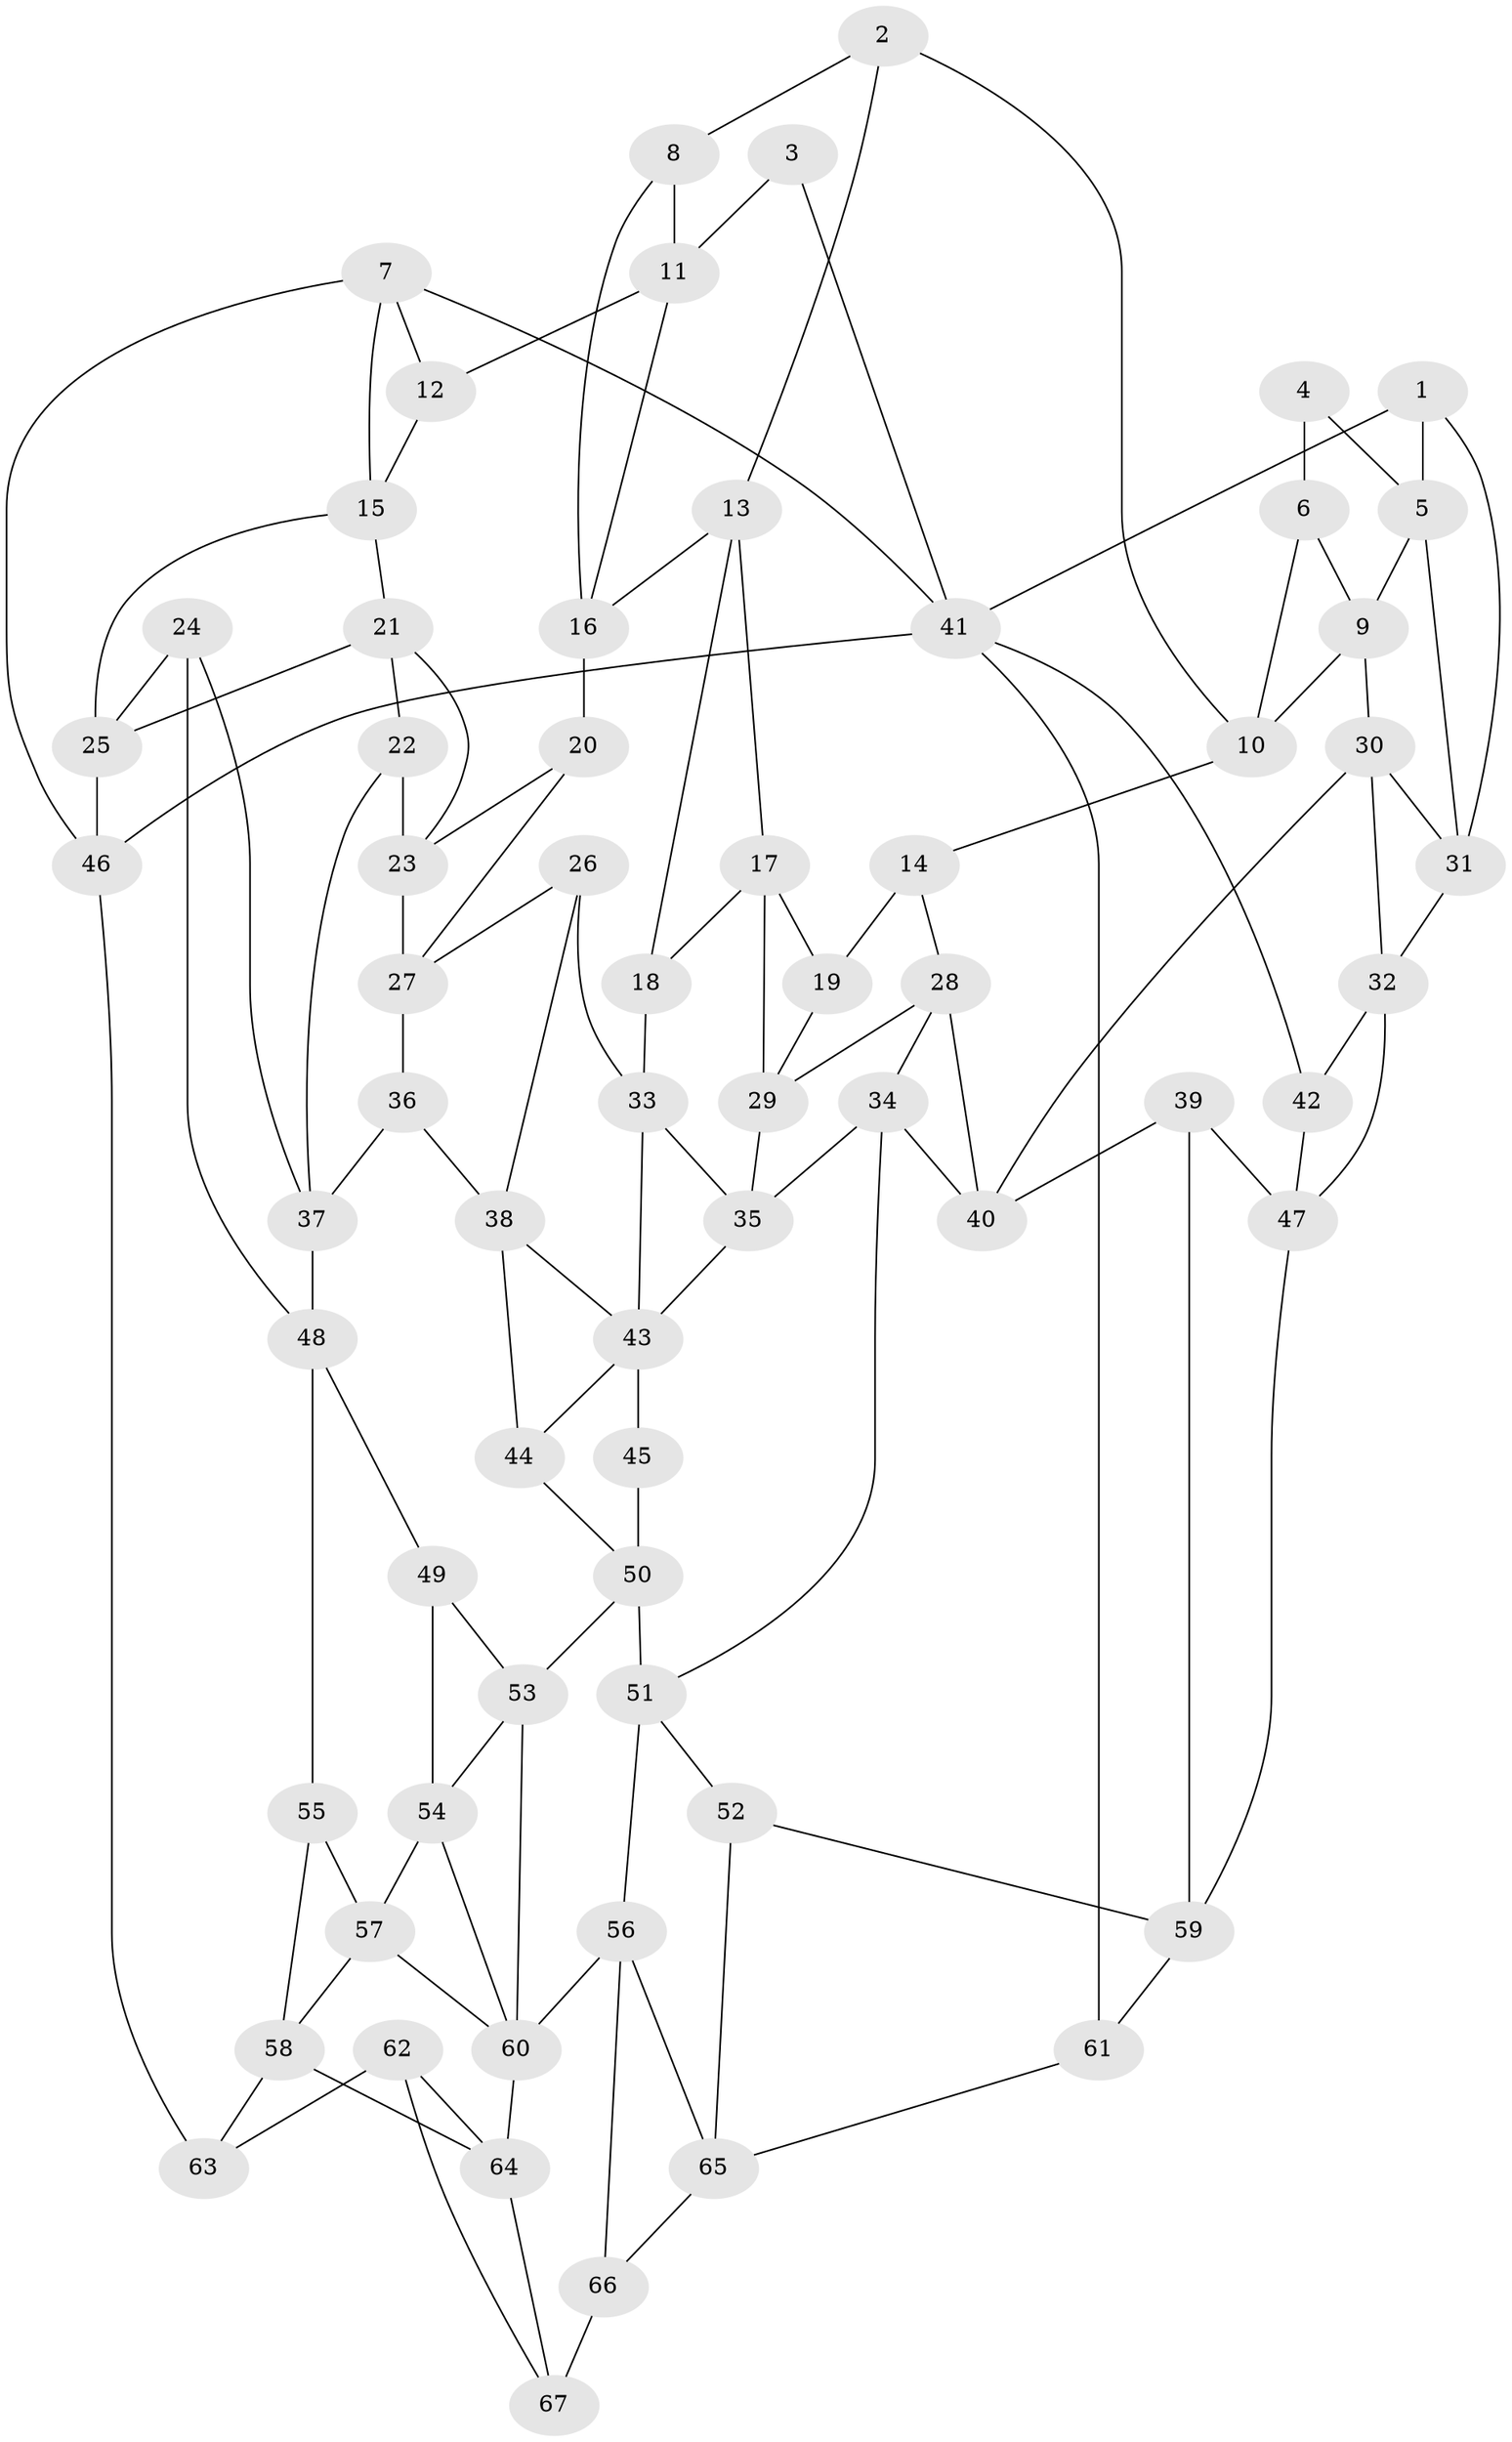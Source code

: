 // original degree distribution, {3: 0.014925373134328358, 4: 0.22388059701492538, 5: 0.5522388059701493, 6: 0.208955223880597}
// Generated by graph-tools (version 1.1) at 2025/03/03/09/25 03:03:14]
// undirected, 67 vertices, 121 edges
graph export_dot {
graph [start="1"]
  node [color=gray90,style=filled];
  1;
  2;
  3;
  4;
  5;
  6;
  7;
  8;
  9;
  10;
  11;
  12;
  13;
  14;
  15;
  16;
  17;
  18;
  19;
  20;
  21;
  22;
  23;
  24;
  25;
  26;
  27;
  28;
  29;
  30;
  31;
  32;
  33;
  34;
  35;
  36;
  37;
  38;
  39;
  40;
  41;
  42;
  43;
  44;
  45;
  46;
  47;
  48;
  49;
  50;
  51;
  52;
  53;
  54;
  55;
  56;
  57;
  58;
  59;
  60;
  61;
  62;
  63;
  64;
  65;
  66;
  67;
  1 -- 5 [weight=1.0];
  1 -- 31 [weight=1.0];
  1 -- 41 [weight=1.0];
  2 -- 8 [weight=1.0];
  2 -- 10 [weight=1.0];
  2 -- 13 [weight=1.0];
  3 -- 11 [weight=1.0];
  3 -- 41 [weight=1.0];
  4 -- 5 [weight=1.0];
  4 -- 6 [weight=2.0];
  5 -- 9 [weight=1.0];
  5 -- 31 [weight=1.0];
  6 -- 9 [weight=1.0];
  6 -- 10 [weight=1.0];
  7 -- 12 [weight=1.0];
  7 -- 15 [weight=1.0];
  7 -- 41 [weight=1.0];
  7 -- 46 [weight=1.0];
  8 -- 11 [weight=2.0];
  8 -- 16 [weight=1.0];
  9 -- 10 [weight=1.0];
  9 -- 30 [weight=1.0];
  10 -- 14 [weight=1.0];
  11 -- 12 [weight=2.0];
  11 -- 16 [weight=1.0];
  12 -- 15 [weight=1.0];
  13 -- 16 [weight=1.0];
  13 -- 17 [weight=1.0];
  13 -- 18 [weight=1.0];
  14 -- 19 [weight=2.0];
  14 -- 28 [weight=1.0];
  15 -- 21 [weight=1.0];
  15 -- 25 [weight=1.0];
  16 -- 20 [weight=1.0];
  17 -- 18 [weight=1.0];
  17 -- 19 [weight=1.0];
  17 -- 29 [weight=1.0];
  18 -- 33 [weight=1.0];
  19 -- 29 [weight=1.0];
  20 -- 23 [weight=1.0];
  20 -- 27 [weight=1.0];
  21 -- 22 [weight=1.0];
  21 -- 23 [weight=1.0];
  21 -- 25 [weight=1.0];
  22 -- 23 [weight=2.0];
  22 -- 37 [weight=1.0];
  23 -- 27 [weight=1.0];
  24 -- 25 [weight=1.0];
  24 -- 37 [weight=1.0];
  24 -- 48 [weight=1.0];
  25 -- 46 [weight=1.0];
  26 -- 27 [weight=1.0];
  26 -- 33 [weight=1.0];
  26 -- 38 [weight=1.0];
  27 -- 36 [weight=1.0];
  28 -- 29 [weight=1.0];
  28 -- 34 [weight=1.0];
  28 -- 40 [weight=1.0];
  29 -- 35 [weight=1.0];
  30 -- 31 [weight=1.0];
  30 -- 32 [weight=1.0];
  30 -- 40 [weight=1.0];
  31 -- 32 [weight=1.0];
  32 -- 42 [weight=1.0];
  32 -- 47 [weight=1.0];
  33 -- 35 [weight=1.0];
  33 -- 43 [weight=1.0];
  34 -- 35 [weight=1.0];
  34 -- 40 [weight=1.0];
  34 -- 51 [weight=1.0];
  35 -- 43 [weight=1.0];
  36 -- 37 [weight=1.0];
  36 -- 38 [weight=1.0];
  37 -- 48 [weight=1.0];
  38 -- 43 [weight=1.0];
  38 -- 44 [weight=1.0];
  39 -- 40 [weight=1.0];
  39 -- 47 [weight=1.0];
  39 -- 59 [weight=1.0];
  41 -- 42 [weight=1.0];
  41 -- 46 [weight=1.0];
  41 -- 61 [weight=1.0];
  42 -- 47 [weight=1.0];
  43 -- 44 [weight=1.0];
  43 -- 45 [weight=2.0];
  44 -- 50 [weight=1.0];
  45 -- 50 [weight=1.0];
  46 -- 63 [weight=2.0];
  47 -- 59 [weight=1.0];
  48 -- 49 [weight=1.0];
  48 -- 55 [weight=1.0];
  49 -- 53 [weight=1.0];
  49 -- 54 [weight=1.0];
  50 -- 51 [weight=1.0];
  50 -- 53 [weight=1.0];
  51 -- 52 [weight=1.0];
  51 -- 56 [weight=1.0];
  52 -- 59 [weight=1.0];
  52 -- 65 [weight=1.0];
  53 -- 54 [weight=1.0];
  53 -- 60 [weight=1.0];
  54 -- 57 [weight=1.0];
  54 -- 60 [weight=1.0];
  55 -- 57 [weight=1.0];
  55 -- 58 [weight=1.0];
  56 -- 60 [weight=1.0];
  56 -- 65 [weight=1.0];
  56 -- 66 [weight=1.0];
  57 -- 58 [weight=1.0];
  57 -- 60 [weight=1.0];
  58 -- 63 [weight=1.0];
  58 -- 64 [weight=1.0];
  59 -- 61 [weight=1.0];
  60 -- 64 [weight=1.0];
  61 -- 65 [weight=1.0];
  62 -- 63 [weight=1.0];
  62 -- 64 [weight=1.0];
  62 -- 67 [weight=1.0];
  64 -- 67 [weight=1.0];
  65 -- 66 [weight=1.0];
  66 -- 67 [weight=2.0];
}
